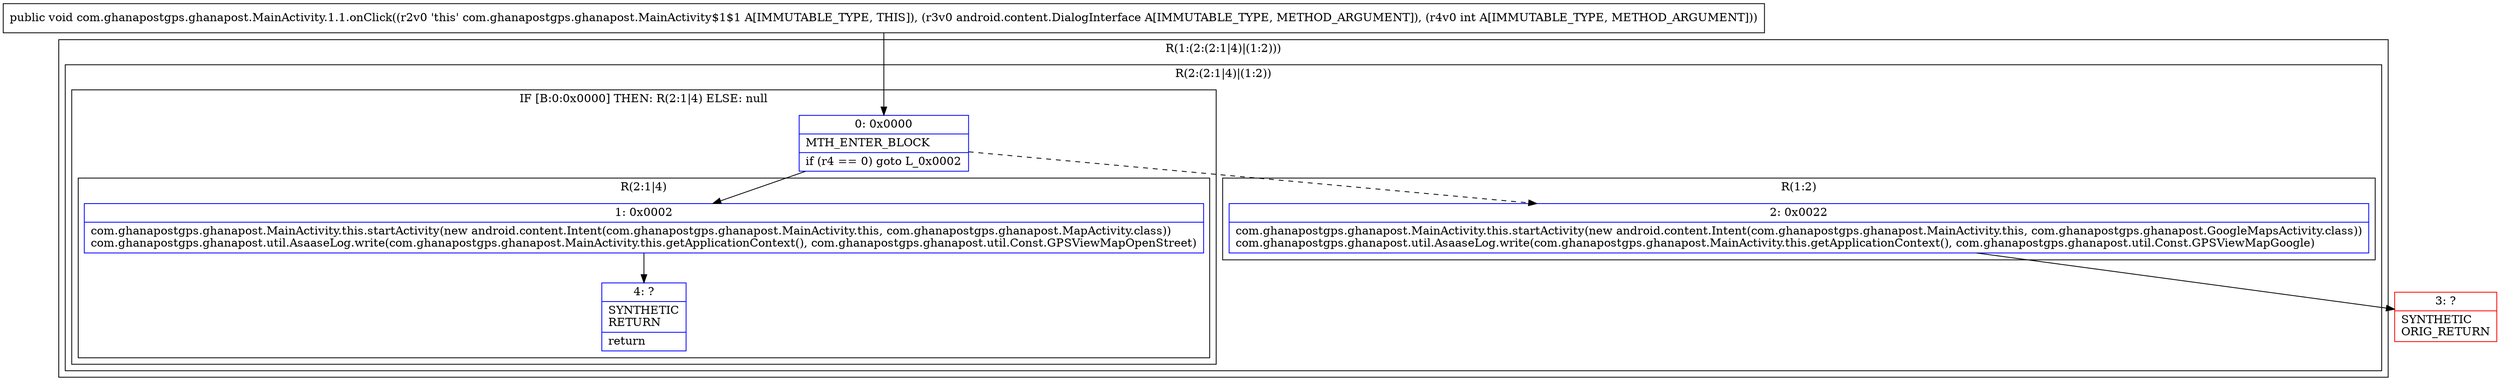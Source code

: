 digraph "CFG forcom.ghanapostgps.ghanapost.MainActivity.1.1.onClick(Landroid\/content\/DialogInterface;I)V" {
subgraph cluster_Region_999608381 {
label = "R(1:(2:(2:1|4)|(1:2)))";
node [shape=record,color=blue];
subgraph cluster_Region_1126606352 {
label = "R(2:(2:1|4)|(1:2))";
node [shape=record,color=blue];
subgraph cluster_IfRegion_404058418 {
label = "IF [B:0:0x0000] THEN: R(2:1|4) ELSE: null";
node [shape=record,color=blue];
Node_0 [shape=record,label="{0\:\ 0x0000|MTH_ENTER_BLOCK\l|if (r4 == 0) goto L_0x0002\l}"];
subgraph cluster_Region_750200444 {
label = "R(2:1|4)";
node [shape=record,color=blue];
Node_1 [shape=record,label="{1\:\ 0x0002|com.ghanapostgps.ghanapost.MainActivity.this.startActivity(new android.content.Intent(com.ghanapostgps.ghanapost.MainActivity.this, com.ghanapostgps.ghanapost.MapActivity.class))\lcom.ghanapostgps.ghanapost.util.AsaaseLog.write(com.ghanapostgps.ghanapost.MainActivity.this.getApplicationContext(), com.ghanapostgps.ghanapost.util.Const.GPSViewMapOpenStreet)\l}"];
Node_4 [shape=record,label="{4\:\ ?|SYNTHETIC\lRETURN\l|return\l}"];
}
}
subgraph cluster_Region_826216175 {
label = "R(1:2)";
node [shape=record,color=blue];
Node_2 [shape=record,label="{2\:\ 0x0022|com.ghanapostgps.ghanapost.MainActivity.this.startActivity(new android.content.Intent(com.ghanapostgps.ghanapost.MainActivity.this, com.ghanapostgps.ghanapost.GoogleMapsActivity.class))\lcom.ghanapostgps.ghanapost.util.AsaaseLog.write(com.ghanapostgps.ghanapost.MainActivity.this.getApplicationContext(), com.ghanapostgps.ghanapost.util.Const.GPSViewMapGoogle)\l}"];
}
}
}
Node_3 [shape=record,color=red,label="{3\:\ ?|SYNTHETIC\lORIG_RETURN\l}"];
MethodNode[shape=record,label="{public void com.ghanapostgps.ghanapost.MainActivity.1.1.onClick((r2v0 'this' com.ghanapostgps.ghanapost.MainActivity$1$1 A[IMMUTABLE_TYPE, THIS]), (r3v0 android.content.DialogInterface A[IMMUTABLE_TYPE, METHOD_ARGUMENT]), (r4v0 int A[IMMUTABLE_TYPE, METHOD_ARGUMENT])) }"];
MethodNode -> Node_0;
Node_0 -> Node_1;
Node_0 -> Node_2[style=dashed];
Node_1 -> Node_4;
Node_2 -> Node_3;
}

